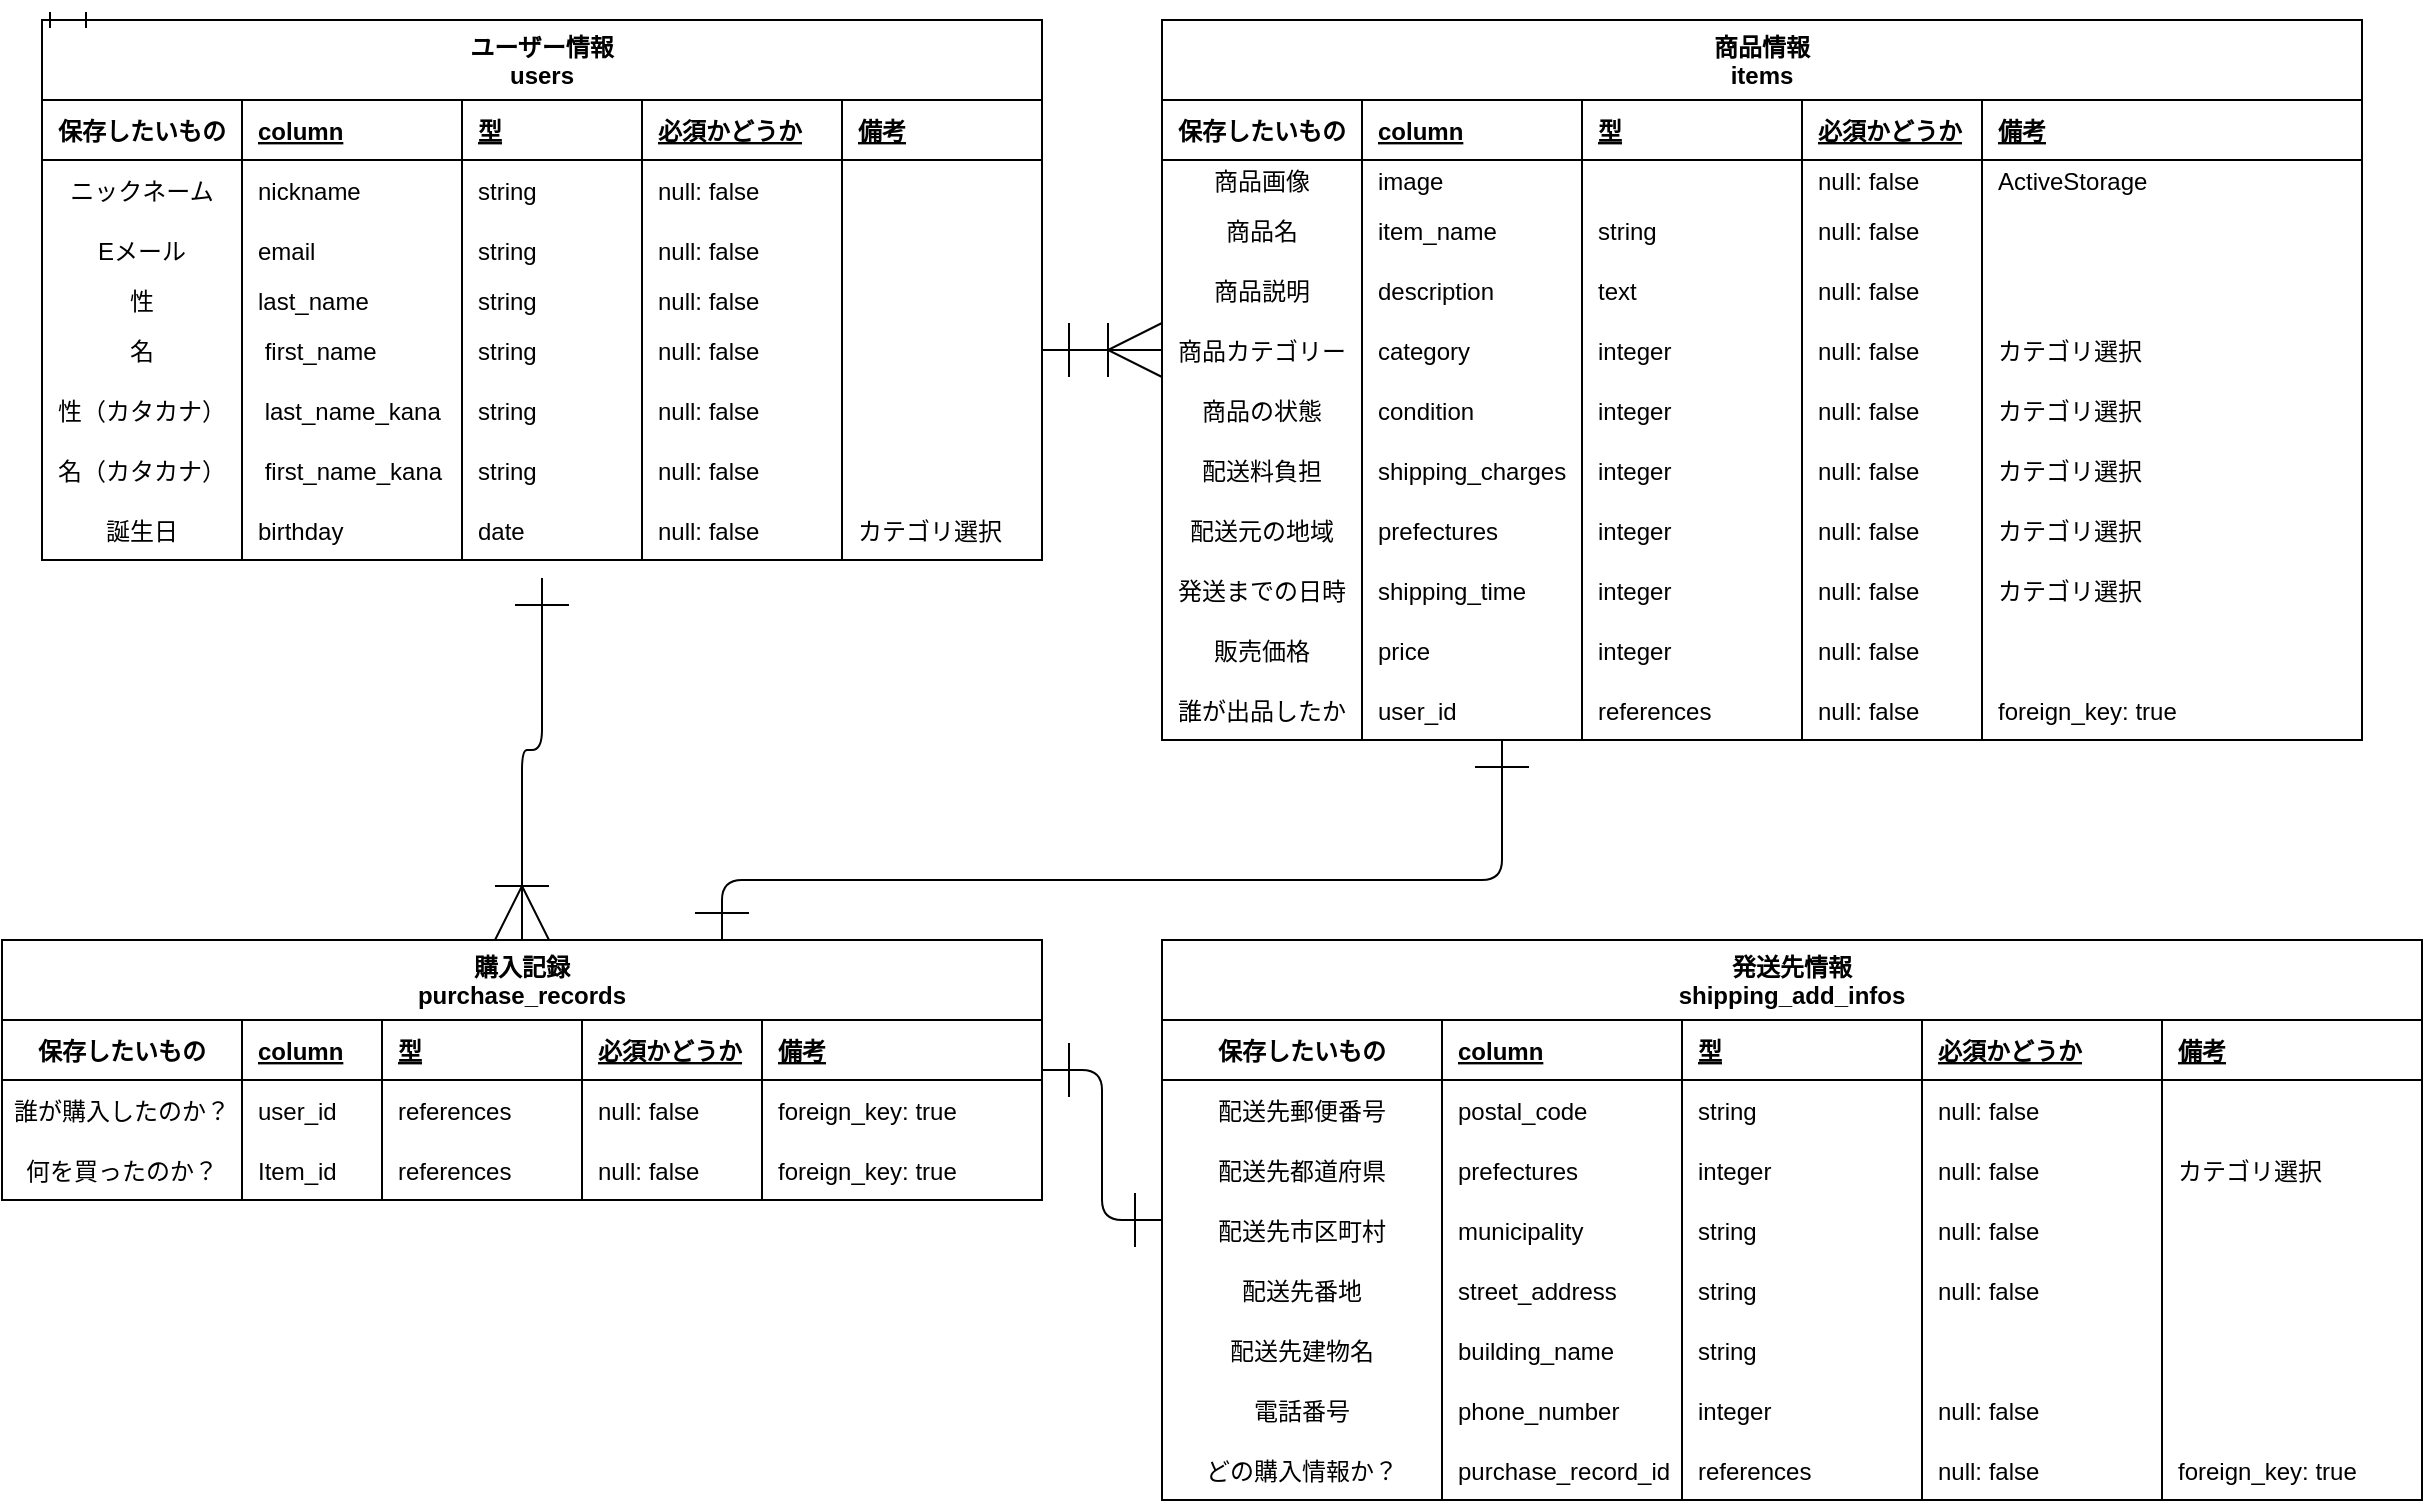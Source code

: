 <mxfile>
    <diagram id="cM_fN1VBo-i5EBFMYguv" name="ページ1">
        <mxGraphModel dx="1976" dy="680" grid="1" gridSize="10" guides="1" tooltips="1" connect="1" arrows="1" fold="1" page="1" pageScale="1" pageWidth="827" pageHeight="1169" math="0" shadow="0">
            <root>
                <mxCell id="0"/>
                <mxCell id="1" parent="0"/>
                <mxCell id="uvdAkfdV5YpjEirYYsNc-48" value="ユーザー情報&#10;users" style="shape=table;startSize=40;container=1;collapsible=1;childLayout=tableLayout;fixedRows=1;rowLines=0;fontStyle=1;align=center;resizeLast=1;" parent="1" vertex="1">
                    <mxGeometry x="10" y="240" width="500" height="270" as="geometry"/>
                </mxCell>
                <mxCell id="uvdAkfdV5YpjEirYYsNc-52" value="" style="shape=partialRectangle;collapsible=0;dropTarget=0;pointerEvents=0;fillColor=none;top=0;left=0;bottom=1;right=0;points=[[0,0.5],[1,0.5]];portConstraint=eastwest;" parent="uvdAkfdV5YpjEirYYsNc-48" vertex="1">
                    <mxGeometry y="40" width="500" height="30" as="geometry"/>
                </mxCell>
                <mxCell id="uvdAkfdV5YpjEirYYsNc-53" value="保存したいもの" style="shape=partialRectangle;connectable=0;fillColor=none;top=0;left=0;bottom=0;right=0;fontStyle=1;overflow=hidden;" parent="uvdAkfdV5YpjEirYYsNc-52" vertex="1">
                    <mxGeometry width="100" height="30" as="geometry"/>
                </mxCell>
                <mxCell id="uvdAkfdV5YpjEirYYsNc-54" value="column" style="shape=partialRectangle;connectable=0;fillColor=none;top=0;left=0;bottom=0;right=0;align=left;spacingLeft=6;fontStyle=5;overflow=hidden;" parent="uvdAkfdV5YpjEirYYsNc-52" vertex="1">
                    <mxGeometry x="100" width="110" height="30" as="geometry"/>
                </mxCell>
                <mxCell id="33" value="型" style="shape=partialRectangle;connectable=0;fillColor=none;top=0;left=0;bottom=0;right=0;align=left;spacingLeft=6;fontStyle=5;overflow=hidden;" parent="uvdAkfdV5YpjEirYYsNc-52" vertex="1">
                    <mxGeometry x="210" width="90" height="30" as="geometry"/>
                </mxCell>
                <mxCell id="uvdAkfdV5YpjEirYYsNc-62" value="必須かどうか" style="shape=partialRectangle;connectable=0;fillColor=none;top=0;left=0;bottom=0;right=0;align=left;spacingLeft=6;fontStyle=5;overflow=hidden;" parent="uvdAkfdV5YpjEirYYsNc-52" vertex="1">
                    <mxGeometry x="300" width="100" height="30" as="geometry"/>
                </mxCell>
                <mxCell id="66" value="備考" style="shape=partialRectangle;connectable=0;fillColor=none;top=0;left=0;bottom=0;right=0;align=left;spacingLeft=6;fontStyle=5;overflow=hidden;" vertex="1" parent="uvdAkfdV5YpjEirYYsNc-52">
                    <mxGeometry x="400" width="100" height="30" as="geometry"/>
                </mxCell>
                <mxCell id="uvdAkfdV5YpjEirYYsNc-55" value="" style="shape=partialRectangle;collapsible=0;dropTarget=0;pointerEvents=0;fillColor=none;top=0;left=0;bottom=0;right=0;points=[[0,0.5],[1,0.5]];portConstraint=eastwest;" parent="uvdAkfdV5YpjEirYYsNc-48" vertex="1">
                    <mxGeometry y="70" width="500" height="30" as="geometry"/>
                </mxCell>
                <mxCell id="uvdAkfdV5YpjEirYYsNc-56" value="ニックネーム" style="shape=partialRectangle;connectable=0;fillColor=none;top=0;left=0;bottom=0;right=0;editable=1;overflow=hidden;" parent="uvdAkfdV5YpjEirYYsNc-55" vertex="1">
                    <mxGeometry width="100" height="30" as="geometry"/>
                </mxCell>
                <mxCell id="uvdAkfdV5YpjEirYYsNc-57" value="nickname" style="shape=partialRectangle;connectable=0;fillColor=none;top=0;left=0;bottom=0;right=0;align=left;spacingLeft=6;overflow=hidden;" parent="uvdAkfdV5YpjEirYYsNc-55" vertex="1">
                    <mxGeometry x="100" width="110" height="30" as="geometry"/>
                </mxCell>
                <mxCell id="34" value="string" style="shape=partialRectangle;connectable=0;fillColor=none;top=0;left=0;bottom=0;right=0;align=left;spacingLeft=6;overflow=hidden;" parent="uvdAkfdV5YpjEirYYsNc-55" vertex="1">
                    <mxGeometry x="210" width="90" height="30" as="geometry"/>
                </mxCell>
                <mxCell id="uvdAkfdV5YpjEirYYsNc-63" value="null: false" style="shape=partialRectangle;connectable=0;fillColor=none;top=0;left=0;bottom=0;right=0;align=left;spacingLeft=6;overflow=hidden;" parent="uvdAkfdV5YpjEirYYsNc-55" vertex="1">
                    <mxGeometry x="300" width="100" height="30" as="geometry"/>
                </mxCell>
                <mxCell id="67" style="shape=partialRectangle;connectable=0;fillColor=none;top=0;left=0;bottom=0;right=0;align=left;spacingLeft=6;overflow=hidden;" vertex="1" parent="uvdAkfdV5YpjEirYYsNc-55">
                    <mxGeometry x="400" width="100" height="30" as="geometry"/>
                </mxCell>
                <mxCell id="uvdAkfdV5YpjEirYYsNc-58" value="" style="shape=partialRectangle;collapsible=0;dropTarget=0;pointerEvents=0;fillColor=none;top=0;left=0;bottom=0;right=0;points=[[0,0.5],[1,0.5]];portConstraint=eastwest;" parent="uvdAkfdV5YpjEirYYsNc-48" vertex="1">
                    <mxGeometry y="100" width="500" height="30" as="geometry"/>
                </mxCell>
                <mxCell id="uvdAkfdV5YpjEirYYsNc-59" value="Eメール" style="shape=partialRectangle;connectable=0;fillColor=none;top=0;left=0;bottom=0;right=0;editable=1;overflow=hidden;" parent="uvdAkfdV5YpjEirYYsNc-58" vertex="1">
                    <mxGeometry width="100" height="30" as="geometry"/>
                </mxCell>
                <mxCell id="uvdAkfdV5YpjEirYYsNc-60" value="email" style="shape=partialRectangle;connectable=0;fillColor=none;top=0;left=0;bottom=0;right=0;align=left;spacingLeft=6;overflow=hidden;" parent="uvdAkfdV5YpjEirYYsNc-58" vertex="1">
                    <mxGeometry x="100" width="110" height="30" as="geometry"/>
                </mxCell>
                <mxCell id="35" value="string" style="shape=partialRectangle;connectable=0;fillColor=none;top=0;left=0;bottom=0;right=0;align=left;spacingLeft=6;overflow=hidden;" parent="uvdAkfdV5YpjEirYYsNc-58" vertex="1">
                    <mxGeometry x="210" width="90" height="30" as="geometry"/>
                </mxCell>
                <mxCell id="uvdAkfdV5YpjEirYYsNc-64" value="null: false" style="shape=partialRectangle;connectable=0;fillColor=none;top=0;left=0;bottom=0;right=0;align=left;spacingLeft=6;overflow=hidden;" parent="uvdAkfdV5YpjEirYYsNc-58" vertex="1">
                    <mxGeometry x="300" width="100" height="30" as="geometry"/>
                </mxCell>
                <mxCell id="68" style="shape=partialRectangle;connectable=0;fillColor=none;top=0;left=0;bottom=0;right=0;align=left;spacingLeft=6;overflow=hidden;" vertex="1" parent="uvdAkfdV5YpjEirYYsNc-58">
                    <mxGeometry x="400" width="100" height="30" as="geometry"/>
                </mxCell>
                <mxCell id="uvdAkfdV5YpjEirYYsNc-80" value="" style="shape=partialRectangle;collapsible=0;dropTarget=0;pointerEvents=0;fillColor=none;top=0;left=0;bottom=0;right=0;points=[[0,0.5],[1,0.5]];portConstraint=eastwest;" parent="uvdAkfdV5YpjEirYYsNc-48" vertex="1">
                    <mxGeometry y="130" width="500" height="20" as="geometry"/>
                </mxCell>
                <mxCell id="uvdAkfdV5YpjEirYYsNc-81" value="性" style="shape=partialRectangle;connectable=0;fillColor=none;top=0;left=0;bottom=0;right=0;editable=1;overflow=hidden;" parent="uvdAkfdV5YpjEirYYsNc-80" vertex="1">
                    <mxGeometry width="100" height="20" as="geometry"/>
                </mxCell>
                <mxCell id="uvdAkfdV5YpjEirYYsNc-82" value="last_name" style="shape=partialRectangle;connectable=0;fillColor=none;top=0;left=0;bottom=0;right=0;align=left;spacingLeft=6;overflow=hidden;" parent="uvdAkfdV5YpjEirYYsNc-80" vertex="1">
                    <mxGeometry x="100" width="110" height="20" as="geometry"/>
                </mxCell>
                <mxCell id="36" value="string" style="shape=partialRectangle;connectable=0;fillColor=none;top=0;left=0;bottom=0;right=0;align=left;spacingLeft=6;overflow=hidden;" parent="uvdAkfdV5YpjEirYYsNc-80" vertex="1">
                    <mxGeometry x="210" width="90" height="20" as="geometry"/>
                </mxCell>
                <mxCell id="uvdAkfdV5YpjEirYYsNc-83" value="null: false" style="shape=partialRectangle;connectable=0;fillColor=none;top=0;left=0;bottom=0;right=0;align=left;spacingLeft=6;overflow=hidden;" parent="uvdAkfdV5YpjEirYYsNc-80" vertex="1">
                    <mxGeometry x="300" width="100" height="20" as="geometry"/>
                </mxCell>
                <mxCell id="69" style="shape=partialRectangle;connectable=0;fillColor=none;top=0;left=0;bottom=0;right=0;align=left;spacingLeft=6;overflow=hidden;" vertex="1" parent="uvdAkfdV5YpjEirYYsNc-80">
                    <mxGeometry x="400" width="100" height="20" as="geometry"/>
                </mxCell>
                <mxCell id="uvdAkfdV5YpjEirYYsNc-85" value="" style="shape=partialRectangle;collapsible=0;dropTarget=0;pointerEvents=0;fillColor=none;top=0;left=0;bottom=0;right=0;points=[[0,0.5],[1,0.5]];portConstraint=eastwest;" parent="uvdAkfdV5YpjEirYYsNc-48" vertex="1">
                    <mxGeometry y="150" width="500" height="30" as="geometry"/>
                </mxCell>
                <mxCell id="uvdAkfdV5YpjEirYYsNc-86" value="名" style="shape=partialRectangle;connectable=0;fillColor=none;top=0;left=0;bottom=0;right=0;editable=1;overflow=hidden;" parent="uvdAkfdV5YpjEirYYsNc-85" vertex="1">
                    <mxGeometry width="100" height="30" as="geometry"/>
                </mxCell>
                <mxCell id="uvdAkfdV5YpjEirYYsNc-87" value=" first_name" style="shape=partialRectangle;connectable=0;fillColor=none;top=0;left=0;bottom=0;right=0;align=left;spacingLeft=6;overflow=hidden;" parent="uvdAkfdV5YpjEirYYsNc-85" vertex="1">
                    <mxGeometry x="100" width="110" height="30" as="geometry"/>
                </mxCell>
                <mxCell id="37" value="string" style="shape=partialRectangle;connectable=0;fillColor=none;top=0;left=0;bottom=0;right=0;align=left;spacingLeft=6;overflow=hidden;" parent="uvdAkfdV5YpjEirYYsNc-85" vertex="1">
                    <mxGeometry x="210" width="90" height="30" as="geometry"/>
                </mxCell>
                <mxCell id="uvdAkfdV5YpjEirYYsNc-88" value="null: false" style="shape=partialRectangle;connectable=0;fillColor=none;top=0;left=0;bottom=0;right=0;align=left;spacingLeft=6;overflow=hidden;" parent="uvdAkfdV5YpjEirYYsNc-85" vertex="1">
                    <mxGeometry x="300" width="100" height="30" as="geometry"/>
                </mxCell>
                <mxCell id="70" style="shape=partialRectangle;connectable=0;fillColor=none;top=0;left=0;bottom=0;right=0;align=left;spacingLeft=6;overflow=hidden;" vertex="1" parent="uvdAkfdV5YpjEirYYsNc-85">
                    <mxGeometry x="400" width="100" height="30" as="geometry"/>
                </mxCell>
                <mxCell id="uvdAkfdV5YpjEirYYsNc-90" value="" style="shape=partialRectangle;collapsible=0;dropTarget=0;pointerEvents=0;fillColor=none;top=0;left=0;bottom=0;right=0;points=[[0,0.5],[1,0.5]];portConstraint=eastwest;" parent="uvdAkfdV5YpjEirYYsNc-48" vertex="1">
                    <mxGeometry y="180" width="500" height="30" as="geometry"/>
                </mxCell>
                <mxCell id="uvdAkfdV5YpjEirYYsNc-91" value="性（カタカナ）" style="shape=partialRectangle;connectable=0;fillColor=none;top=0;left=0;bottom=0;right=0;editable=1;overflow=hidden;" parent="uvdAkfdV5YpjEirYYsNc-90" vertex="1">
                    <mxGeometry width="100" height="30" as="geometry"/>
                </mxCell>
                <mxCell id="uvdAkfdV5YpjEirYYsNc-92" value=" last_name_kana" style="shape=partialRectangle;connectable=0;fillColor=none;top=0;left=0;bottom=0;right=0;align=left;spacingLeft=6;overflow=hidden;" parent="uvdAkfdV5YpjEirYYsNc-90" vertex="1">
                    <mxGeometry x="100" width="110" height="30" as="geometry"/>
                </mxCell>
                <mxCell id="38" value="string" style="shape=partialRectangle;connectable=0;fillColor=none;top=0;left=0;bottom=0;right=0;align=left;spacingLeft=6;overflow=hidden;" parent="uvdAkfdV5YpjEirYYsNc-90" vertex="1">
                    <mxGeometry x="210" width="90" height="30" as="geometry"/>
                </mxCell>
                <mxCell id="uvdAkfdV5YpjEirYYsNc-93" value="null: false" style="shape=partialRectangle;connectable=0;fillColor=none;top=0;left=0;bottom=0;right=0;align=left;spacingLeft=6;overflow=hidden;" parent="uvdAkfdV5YpjEirYYsNc-90" vertex="1">
                    <mxGeometry x="300" width="100" height="30" as="geometry"/>
                </mxCell>
                <mxCell id="71" style="shape=partialRectangle;connectable=0;fillColor=none;top=0;left=0;bottom=0;right=0;align=left;spacingLeft=6;overflow=hidden;" vertex="1" parent="uvdAkfdV5YpjEirYYsNc-90">
                    <mxGeometry x="400" width="100" height="30" as="geometry"/>
                </mxCell>
                <mxCell id="uvdAkfdV5YpjEirYYsNc-95" value="" style="shape=partialRectangle;collapsible=0;dropTarget=0;pointerEvents=0;fillColor=none;top=0;left=0;bottom=0;right=0;points=[[0,0.5],[1,0.5]];portConstraint=eastwest;" parent="uvdAkfdV5YpjEirYYsNc-48" vertex="1">
                    <mxGeometry y="210" width="500" height="30" as="geometry"/>
                </mxCell>
                <mxCell id="uvdAkfdV5YpjEirYYsNc-96" value="名（カタカナ）" style="shape=partialRectangle;connectable=0;fillColor=none;top=0;left=0;bottom=0;right=0;editable=1;overflow=hidden;" parent="uvdAkfdV5YpjEirYYsNc-95" vertex="1">
                    <mxGeometry width="100" height="30" as="geometry"/>
                </mxCell>
                <mxCell id="uvdAkfdV5YpjEirYYsNc-97" value=" first_name_kana" style="shape=partialRectangle;connectable=0;fillColor=none;top=0;left=0;bottom=0;right=0;align=left;spacingLeft=6;overflow=hidden;" parent="uvdAkfdV5YpjEirYYsNc-95" vertex="1">
                    <mxGeometry x="100" width="110" height="30" as="geometry"/>
                </mxCell>
                <mxCell id="39" value="string" style="shape=partialRectangle;connectable=0;fillColor=none;top=0;left=0;bottom=0;right=0;align=left;spacingLeft=6;overflow=hidden;" parent="uvdAkfdV5YpjEirYYsNc-95" vertex="1">
                    <mxGeometry x="210" width="90" height="30" as="geometry"/>
                </mxCell>
                <mxCell id="uvdAkfdV5YpjEirYYsNc-98" value="null: false" style="shape=partialRectangle;connectable=0;fillColor=none;top=0;left=0;bottom=0;right=0;align=left;spacingLeft=6;overflow=hidden;" parent="uvdAkfdV5YpjEirYYsNc-95" vertex="1">
                    <mxGeometry x="300" width="100" height="30" as="geometry"/>
                </mxCell>
                <mxCell id="72" style="shape=partialRectangle;connectable=0;fillColor=none;top=0;left=0;bottom=0;right=0;align=left;spacingLeft=6;overflow=hidden;" vertex="1" parent="uvdAkfdV5YpjEirYYsNc-95">
                    <mxGeometry x="400" width="100" height="30" as="geometry"/>
                </mxCell>
                <mxCell id="uvdAkfdV5YpjEirYYsNc-100" value="" style="shape=partialRectangle;collapsible=0;dropTarget=0;pointerEvents=0;fillColor=none;top=0;left=0;bottom=0;right=0;points=[[0,0.5],[1,0.5]];portConstraint=eastwest;" parent="uvdAkfdV5YpjEirYYsNc-48" vertex="1">
                    <mxGeometry y="240" width="500" height="30" as="geometry"/>
                </mxCell>
                <mxCell id="uvdAkfdV5YpjEirYYsNc-101" value="誕生日" style="shape=partialRectangle;connectable=0;fillColor=none;top=0;left=0;bottom=0;right=0;editable=1;overflow=hidden;" parent="uvdAkfdV5YpjEirYYsNc-100" vertex="1">
                    <mxGeometry width="100" height="30" as="geometry"/>
                </mxCell>
                <mxCell id="uvdAkfdV5YpjEirYYsNc-102" value="birthday" style="shape=partialRectangle;connectable=0;fillColor=none;top=0;left=0;bottom=0;right=0;align=left;spacingLeft=6;overflow=hidden;" parent="uvdAkfdV5YpjEirYYsNc-100" vertex="1">
                    <mxGeometry x="100" width="110" height="30" as="geometry"/>
                </mxCell>
                <mxCell id="40" value="date" style="shape=partialRectangle;connectable=0;fillColor=none;top=0;left=0;bottom=0;right=0;align=left;spacingLeft=6;overflow=hidden;" parent="uvdAkfdV5YpjEirYYsNc-100" vertex="1">
                    <mxGeometry x="210" width="90" height="30" as="geometry"/>
                </mxCell>
                <mxCell id="uvdAkfdV5YpjEirYYsNc-103" value="null: false" style="shape=partialRectangle;connectable=0;fillColor=none;top=0;left=0;bottom=0;right=0;align=left;spacingLeft=6;overflow=hidden;" parent="uvdAkfdV5YpjEirYYsNc-100" vertex="1">
                    <mxGeometry x="300" width="100" height="30" as="geometry"/>
                </mxCell>
                <mxCell id="73" value="カテゴリ選択" style="shape=partialRectangle;connectable=0;fillColor=none;top=0;left=0;bottom=0;right=0;align=left;spacingLeft=6;overflow=hidden;" vertex="1" parent="uvdAkfdV5YpjEirYYsNc-100">
                    <mxGeometry x="400" width="100" height="30" as="geometry"/>
                </mxCell>
                <mxCell id="uvdAkfdV5YpjEirYYsNc-161" value="商品情報&#10;items" style="shape=table;startSize=40;container=1;collapsible=1;childLayout=tableLayout;fixedRows=1;rowLines=0;fontStyle=1;align=center;resizeLast=1;" parent="1" vertex="1">
                    <mxGeometry x="570" y="240" width="600" height="360" as="geometry"/>
                </mxCell>
                <mxCell id="uvdAkfdV5YpjEirYYsNc-162" value="" style="shape=partialRectangle;collapsible=0;dropTarget=0;pointerEvents=0;fillColor=none;top=0;left=0;bottom=1;right=0;points=[[0,0.5],[1,0.5]];portConstraint=eastwest;" parent="uvdAkfdV5YpjEirYYsNc-161" vertex="1">
                    <mxGeometry y="40" width="600" height="30" as="geometry"/>
                </mxCell>
                <mxCell id="uvdAkfdV5YpjEirYYsNc-163" value="保存したいもの" style="shape=partialRectangle;connectable=0;fillColor=none;top=0;left=0;bottom=0;right=0;fontStyle=1;overflow=hidden;" parent="uvdAkfdV5YpjEirYYsNc-162" vertex="1">
                    <mxGeometry width="100" height="30" as="geometry"/>
                </mxCell>
                <mxCell id="uvdAkfdV5YpjEirYYsNc-164" value="column" style="shape=partialRectangle;connectable=0;fillColor=none;top=0;left=0;bottom=0;right=0;align=left;spacingLeft=6;fontStyle=5;overflow=hidden;" parent="uvdAkfdV5YpjEirYYsNc-162" vertex="1">
                    <mxGeometry x="100" width="110" height="30" as="geometry"/>
                </mxCell>
                <mxCell id="55" value="型" style="shape=partialRectangle;connectable=0;fillColor=none;top=0;left=0;bottom=0;right=0;align=left;spacingLeft=6;fontStyle=5;overflow=hidden;" parent="uvdAkfdV5YpjEirYYsNc-162" vertex="1">
                    <mxGeometry x="210" width="110" height="30" as="geometry"/>
                </mxCell>
                <mxCell id="uvdAkfdV5YpjEirYYsNc-165" value="必須かどうか" style="shape=partialRectangle;connectable=0;fillColor=none;top=0;left=0;bottom=0;right=0;align=left;spacingLeft=6;fontStyle=5;overflow=hidden;" parent="uvdAkfdV5YpjEirYYsNc-162" vertex="1">
                    <mxGeometry x="320" width="90" height="30" as="geometry"/>
                </mxCell>
                <mxCell id="79" value="備考" style="shape=partialRectangle;connectable=0;fillColor=none;top=0;left=0;bottom=0;right=0;align=left;spacingLeft=6;fontStyle=5;overflow=hidden;" vertex="1" parent="uvdAkfdV5YpjEirYYsNc-162">
                    <mxGeometry x="410" width="190" height="30" as="geometry"/>
                </mxCell>
                <mxCell id="uvdAkfdV5YpjEirYYsNc-167" value="" style="shape=partialRectangle;collapsible=0;dropTarget=0;pointerEvents=0;fillColor=none;top=0;left=0;bottom=0;right=0;points=[[0,0.5],[1,0.5]];portConstraint=eastwest;" parent="uvdAkfdV5YpjEirYYsNc-161" vertex="1">
                    <mxGeometry y="70" width="600" height="20" as="geometry"/>
                </mxCell>
                <mxCell id="uvdAkfdV5YpjEirYYsNc-168" value="商品画像" style="shape=partialRectangle;connectable=0;fillColor=none;top=0;left=0;bottom=0;right=0;editable=1;overflow=hidden;" parent="uvdAkfdV5YpjEirYYsNc-167" vertex="1">
                    <mxGeometry width="100" height="20" as="geometry"/>
                </mxCell>
                <mxCell id="uvdAkfdV5YpjEirYYsNc-169" value="image" style="shape=partialRectangle;connectable=0;fillColor=none;top=0;left=0;bottom=0;right=0;align=left;spacingLeft=6;overflow=hidden;" parent="uvdAkfdV5YpjEirYYsNc-167" vertex="1">
                    <mxGeometry x="100" width="110" height="20" as="geometry"/>
                </mxCell>
                <mxCell id="56" style="shape=partialRectangle;connectable=0;fillColor=none;top=0;left=0;bottom=0;right=0;align=left;spacingLeft=6;overflow=hidden;" parent="uvdAkfdV5YpjEirYYsNc-167" vertex="1">
                    <mxGeometry x="210" width="110" height="20" as="geometry"/>
                </mxCell>
                <mxCell id="uvdAkfdV5YpjEirYYsNc-170" value="null: false" style="shape=partialRectangle;connectable=0;fillColor=none;top=0;left=0;bottom=0;right=0;align=left;spacingLeft=6;overflow=hidden;" parent="uvdAkfdV5YpjEirYYsNc-167" vertex="1">
                    <mxGeometry x="320" width="90" height="20" as="geometry"/>
                </mxCell>
                <mxCell id="80" value="ActiveStorage" style="shape=partialRectangle;connectable=0;fillColor=none;top=0;left=0;bottom=0;right=0;align=left;spacingLeft=6;overflow=hidden;" vertex="1" parent="uvdAkfdV5YpjEirYYsNc-167">
                    <mxGeometry x="410" width="190" height="20" as="geometry"/>
                </mxCell>
                <mxCell id="uvdAkfdV5YpjEirYYsNc-172" value="" style="shape=partialRectangle;collapsible=0;dropTarget=0;pointerEvents=0;fillColor=none;top=0;left=0;bottom=0;right=0;points=[[0,0.5],[1,0.5]];portConstraint=eastwest;" parent="uvdAkfdV5YpjEirYYsNc-161" vertex="1">
                    <mxGeometry y="90" width="600" height="30" as="geometry"/>
                </mxCell>
                <mxCell id="uvdAkfdV5YpjEirYYsNc-173" value="商品名" style="shape=partialRectangle;connectable=0;fillColor=none;top=0;left=0;bottom=0;right=0;editable=1;overflow=hidden;" parent="uvdAkfdV5YpjEirYYsNc-172" vertex="1">
                    <mxGeometry width="100" height="30" as="geometry"/>
                </mxCell>
                <mxCell id="uvdAkfdV5YpjEirYYsNc-174" value="item_name" style="shape=partialRectangle;connectable=0;fillColor=none;top=0;left=0;bottom=0;right=0;align=left;spacingLeft=6;overflow=hidden;" parent="uvdAkfdV5YpjEirYYsNc-172" vertex="1">
                    <mxGeometry x="100" width="110" height="30" as="geometry"/>
                </mxCell>
                <mxCell id="57" value="string" style="shape=partialRectangle;connectable=0;fillColor=none;top=0;left=0;bottom=0;right=0;align=left;spacingLeft=6;overflow=hidden;" parent="uvdAkfdV5YpjEirYYsNc-172" vertex="1">
                    <mxGeometry x="210" width="110" height="30" as="geometry"/>
                </mxCell>
                <mxCell id="uvdAkfdV5YpjEirYYsNc-175" value="null: false" style="shape=partialRectangle;connectable=0;fillColor=none;top=0;left=0;bottom=0;right=0;align=left;spacingLeft=6;overflow=hidden;" parent="uvdAkfdV5YpjEirYYsNc-172" vertex="1">
                    <mxGeometry x="320" width="90" height="30" as="geometry"/>
                </mxCell>
                <mxCell id="81" style="shape=partialRectangle;connectable=0;fillColor=none;top=0;left=0;bottom=0;right=0;align=left;spacingLeft=6;overflow=hidden;" vertex="1" parent="uvdAkfdV5YpjEirYYsNc-172">
                    <mxGeometry x="410" width="190" height="30" as="geometry"/>
                </mxCell>
                <mxCell id="uvdAkfdV5YpjEirYYsNc-177" value="" style="shape=partialRectangle;collapsible=0;dropTarget=0;pointerEvents=0;fillColor=none;top=0;left=0;bottom=0;right=0;points=[[0,0.5],[1,0.5]];portConstraint=eastwest;" parent="uvdAkfdV5YpjEirYYsNc-161" vertex="1">
                    <mxGeometry y="120" width="600" height="30" as="geometry"/>
                </mxCell>
                <mxCell id="uvdAkfdV5YpjEirYYsNc-178" value="商品説明" style="shape=partialRectangle;connectable=0;fillColor=none;top=0;left=0;bottom=0;right=0;editable=1;overflow=hidden;" parent="uvdAkfdV5YpjEirYYsNc-177" vertex="1">
                    <mxGeometry width="100" height="30" as="geometry"/>
                </mxCell>
                <mxCell id="uvdAkfdV5YpjEirYYsNc-179" value="description" style="shape=partialRectangle;connectable=0;fillColor=none;top=0;left=0;bottom=0;right=0;align=left;spacingLeft=6;overflow=hidden;" parent="uvdAkfdV5YpjEirYYsNc-177" vertex="1">
                    <mxGeometry x="100" width="110" height="30" as="geometry"/>
                </mxCell>
                <mxCell id="58" value="text" style="shape=partialRectangle;connectable=0;fillColor=none;top=0;left=0;bottom=0;right=0;align=left;spacingLeft=6;overflow=hidden;" parent="uvdAkfdV5YpjEirYYsNc-177" vertex="1">
                    <mxGeometry x="210" width="110" height="30" as="geometry"/>
                </mxCell>
                <mxCell id="uvdAkfdV5YpjEirYYsNc-180" value="null: false" style="shape=partialRectangle;connectable=0;fillColor=none;top=0;left=0;bottom=0;right=0;align=left;spacingLeft=6;overflow=hidden;" parent="uvdAkfdV5YpjEirYYsNc-177" vertex="1">
                    <mxGeometry x="320" width="90" height="30" as="geometry"/>
                </mxCell>
                <mxCell id="82" style="shape=partialRectangle;connectable=0;fillColor=none;top=0;left=0;bottom=0;right=0;align=left;spacingLeft=6;overflow=hidden;" vertex="1" parent="uvdAkfdV5YpjEirYYsNc-177">
                    <mxGeometry x="410" width="190" height="30" as="geometry"/>
                </mxCell>
                <mxCell id="uvdAkfdV5YpjEirYYsNc-182" value="" style="shape=partialRectangle;collapsible=0;dropTarget=0;pointerEvents=0;fillColor=none;top=0;left=0;bottom=0;right=0;points=[[0,0.5],[1,0.5]];portConstraint=eastwest;" parent="uvdAkfdV5YpjEirYYsNc-161" vertex="1">
                    <mxGeometry y="150" width="600" height="30" as="geometry"/>
                </mxCell>
                <mxCell id="uvdAkfdV5YpjEirYYsNc-183" value="商品カテゴリー" style="shape=partialRectangle;connectable=0;fillColor=none;top=0;left=0;bottom=0;right=0;editable=1;overflow=hidden;" parent="uvdAkfdV5YpjEirYYsNc-182" vertex="1">
                    <mxGeometry width="100" height="30" as="geometry"/>
                </mxCell>
                <mxCell id="uvdAkfdV5YpjEirYYsNc-184" value="category" style="shape=partialRectangle;connectable=0;fillColor=none;top=0;left=0;bottom=0;right=0;align=left;spacingLeft=6;overflow=hidden;" parent="uvdAkfdV5YpjEirYYsNc-182" vertex="1">
                    <mxGeometry x="100" width="110" height="30" as="geometry"/>
                </mxCell>
                <mxCell id="59" value="integer" style="shape=partialRectangle;connectable=0;fillColor=none;top=0;left=0;bottom=0;right=0;align=left;spacingLeft=6;overflow=hidden;" parent="uvdAkfdV5YpjEirYYsNc-182" vertex="1">
                    <mxGeometry x="210" width="110" height="30" as="geometry"/>
                </mxCell>
                <mxCell id="uvdAkfdV5YpjEirYYsNc-185" value="null: false" style="shape=partialRectangle;connectable=0;fillColor=none;top=0;left=0;bottom=0;right=0;align=left;spacingLeft=6;overflow=hidden;" parent="uvdAkfdV5YpjEirYYsNc-182" vertex="1">
                    <mxGeometry x="320" width="90" height="30" as="geometry"/>
                </mxCell>
                <mxCell id="83" value="カテゴリ選択" style="shape=partialRectangle;connectable=0;fillColor=none;top=0;left=0;bottom=0;right=0;align=left;spacingLeft=6;overflow=hidden;" vertex="1" parent="uvdAkfdV5YpjEirYYsNc-182">
                    <mxGeometry x="410" width="190" height="30" as="geometry"/>
                </mxCell>
                <mxCell id="uvdAkfdV5YpjEirYYsNc-187" value="" style="shape=partialRectangle;collapsible=0;dropTarget=0;pointerEvents=0;fillColor=none;top=0;left=0;bottom=0;right=0;points=[[0,0.5],[1,0.5]];portConstraint=eastwest;" parent="uvdAkfdV5YpjEirYYsNc-161" vertex="1">
                    <mxGeometry y="180" width="600" height="30" as="geometry"/>
                </mxCell>
                <mxCell id="uvdAkfdV5YpjEirYYsNc-188" value="商品の状態" style="shape=partialRectangle;connectable=0;fillColor=none;top=0;left=0;bottom=0;right=0;editable=1;overflow=hidden;" parent="uvdAkfdV5YpjEirYYsNc-187" vertex="1">
                    <mxGeometry width="100" height="30" as="geometry"/>
                </mxCell>
                <mxCell id="uvdAkfdV5YpjEirYYsNc-189" value="condition" style="shape=partialRectangle;connectable=0;fillColor=none;top=0;left=0;bottom=0;right=0;align=left;spacingLeft=6;overflow=hidden;" parent="uvdAkfdV5YpjEirYYsNc-187" vertex="1">
                    <mxGeometry x="100" width="110" height="30" as="geometry"/>
                </mxCell>
                <mxCell id="60" value="integer" style="shape=partialRectangle;connectable=0;fillColor=none;top=0;left=0;bottom=0;right=0;align=left;spacingLeft=6;overflow=hidden;" parent="uvdAkfdV5YpjEirYYsNc-187" vertex="1">
                    <mxGeometry x="210" width="110" height="30" as="geometry"/>
                </mxCell>
                <mxCell id="uvdAkfdV5YpjEirYYsNc-190" value="null: false" style="shape=partialRectangle;connectable=0;fillColor=none;top=0;left=0;bottom=0;right=0;align=left;spacingLeft=6;overflow=hidden;" parent="uvdAkfdV5YpjEirYYsNc-187" vertex="1">
                    <mxGeometry x="320" width="90" height="30" as="geometry"/>
                </mxCell>
                <mxCell id="84" value="カテゴリ選択" style="shape=partialRectangle;connectable=0;fillColor=none;top=0;left=0;bottom=0;right=0;align=left;spacingLeft=6;overflow=hidden;" vertex="1" parent="uvdAkfdV5YpjEirYYsNc-187">
                    <mxGeometry x="410" width="190" height="30" as="geometry"/>
                </mxCell>
                <mxCell id="uvdAkfdV5YpjEirYYsNc-192" value="" style="shape=partialRectangle;collapsible=0;dropTarget=0;pointerEvents=0;fillColor=none;top=0;left=0;bottom=0;right=0;points=[[0,0.5],[1,0.5]];portConstraint=eastwest;" parent="uvdAkfdV5YpjEirYYsNc-161" vertex="1">
                    <mxGeometry y="210" width="600" height="30" as="geometry"/>
                </mxCell>
                <mxCell id="uvdAkfdV5YpjEirYYsNc-193" value="配送料負担" style="shape=partialRectangle;connectable=0;fillColor=none;top=0;left=0;bottom=0;right=0;editable=1;overflow=hidden;" parent="uvdAkfdV5YpjEirYYsNc-192" vertex="1">
                    <mxGeometry width="100" height="30" as="geometry"/>
                </mxCell>
                <mxCell id="uvdAkfdV5YpjEirYYsNc-194" value="shipping_charges" style="shape=partialRectangle;connectable=0;fillColor=none;top=0;left=0;bottom=0;right=0;align=left;spacingLeft=6;overflow=hidden;" parent="uvdAkfdV5YpjEirYYsNc-192" vertex="1">
                    <mxGeometry x="100" width="110" height="30" as="geometry"/>
                </mxCell>
                <mxCell id="61" value="integer" style="shape=partialRectangle;connectable=0;fillColor=none;top=0;left=0;bottom=0;right=0;align=left;spacingLeft=6;overflow=hidden;" parent="uvdAkfdV5YpjEirYYsNc-192" vertex="1">
                    <mxGeometry x="210" width="110" height="30" as="geometry"/>
                </mxCell>
                <mxCell id="uvdAkfdV5YpjEirYYsNc-195" value="null: false" style="shape=partialRectangle;connectable=0;fillColor=none;top=0;left=0;bottom=0;right=0;align=left;spacingLeft=6;overflow=hidden;" parent="uvdAkfdV5YpjEirYYsNc-192" vertex="1">
                    <mxGeometry x="320" width="90" height="30" as="geometry"/>
                </mxCell>
                <mxCell id="85" value="カテゴリ選択" style="shape=partialRectangle;connectable=0;fillColor=none;top=0;left=0;bottom=0;right=0;align=left;spacingLeft=6;overflow=hidden;" vertex="1" parent="uvdAkfdV5YpjEirYYsNc-192">
                    <mxGeometry x="410" width="190" height="30" as="geometry"/>
                </mxCell>
                <mxCell id="uvdAkfdV5YpjEirYYsNc-197" value="" style="shape=partialRectangle;collapsible=0;dropTarget=0;pointerEvents=0;fillColor=none;top=0;left=0;bottom=0;right=0;points=[[0,0.5],[1,0.5]];portConstraint=eastwest;" parent="uvdAkfdV5YpjEirYYsNc-161" vertex="1">
                    <mxGeometry y="240" width="600" height="30" as="geometry"/>
                </mxCell>
                <mxCell id="uvdAkfdV5YpjEirYYsNc-198" value="配送元の地域" style="shape=partialRectangle;connectable=0;fillColor=none;top=0;left=0;bottom=0;right=0;editable=1;overflow=hidden;" parent="uvdAkfdV5YpjEirYYsNc-197" vertex="1">
                    <mxGeometry width="100" height="30" as="geometry"/>
                </mxCell>
                <mxCell id="uvdAkfdV5YpjEirYYsNc-199" value="prefectures" style="shape=partialRectangle;connectable=0;fillColor=none;top=0;left=0;bottom=0;right=0;align=left;spacingLeft=6;overflow=hidden;" parent="uvdAkfdV5YpjEirYYsNc-197" vertex="1">
                    <mxGeometry x="100" width="110" height="30" as="geometry"/>
                </mxCell>
                <mxCell id="62" value="integer" style="shape=partialRectangle;connectable=0;fillColor=none;top=0;left=0;bottom=0;right=0;align=left;spacingLeft=6;overflow=hidden;" parent="uvdAkfdV5YpjEirYYsNc-197" vertex="1">
                    <mxGeometry x="210" width="110" height="30" as="geometry"/>
                </mxCell>
                <mxCell id="uvdAkfdV5YpjEirYYsNc-200" value="null: false" style="shape=partialRectangle;connectable=0;fillColor=none;top=0;left=0;bottom=0;right=0;align=left;spacingLeft=6;overflow=hidden;" parent="uvdAkfdV5YpjEirYYsNc-197" vertex="1">
                    <mxGeometry x="320" width="90" height="30" as="geometry"/>
                </mxCell>
                <mxCell id="86" value="カテゴリ選択" style="shape=partialRectangle;connectable=0;fillColor=none;top=0;left=0;bottom=0;right=0;align=left;spacingLeft=6;overflow=hidden;" vertex="1" parent="uvdAkfdV5YpjEirYYsNc-197">
                    <mxGeometry x="410" width="190" height="30" as="geometry"/>
                </mxCell>
                <mxCell id="uvdAkfdV5YpjEirYYsNc-202" value="" style="shape=partialRectangle;collapsible=0;dropTarget=0;pointerEvents=0;fillColor=none;top=0;left=0;bottom=0;right=0;points=[[0,0.5],[1,0.5]];portConstraint=eastwest;" parent="uvdAkfdV5YpjEirYYsNc-161" vertex="1">
                    <mxGeometry y="270" width="600" height="30" as="geometry"/>
                </mxCell>
                <mxCell id="uvdAkfdV5YpjEirYYsNc-203" value="発送までの日時" style="shape=partialRectangle;connectable=0;fillColor=none;top=0;left=0;bottom=0;right=0;editable=1;overflow=hidden;" parent="uvdAkfdV5YpjEirYYsNc-202" vertex="1">
                    <mxGeometry width="100" height="30" as="geometry"/>
                </mxCell>
                <mxCell id="uvdAkfdV5YpjEirYYsNc-204" value="shipping_time" style="shape=partialRectangle;connectable=0;fillColor=none;top=0;left=0;bottom=0;right=0;align=left;spacingLeft=6;overflow=hidden;" parent="uvdAkfdV5YpjEirYYsNc-202" vertex="1">
                    <mxGeometry x="100" width="110" height="30" as="geometry"/>
                </mxCell>
                <mxCell id="63" value="integer" style="shape=partialRectangle;connectable=0;fillColor=none;top=0;left=0;bottom=0;right=0;align=left;spacingLeft=6;overflow=hidden;" parent="uvdAkfdV5YpjEirYYsNc-202" vertex="1">
                    <mxGeometry x="210" width="110" height="30" as="geometry"/>
                </mxCell>
                <mxCell id="uvdAkfdV5YpjEirYYsNc-205" value="null: false" style="shape=partialRectangle;connectable=0;fillColor=none;top=0;left=0;bottom=0;right=0;align=left;spacingLeft=6;overflow=hidden;" parent="uvdAkfdV5YpjEirYYsNc-202" vertex="1">
                    <mxGeometry x="320" width="90" height="30" as="geometry"/>
                </mxCell>
                <mxCell id="87" value="カテゴリ選択" style="shape=partialRectangle;connectable=0;fillColor=none;top=0;left=0;bottom=0;right=0;align=left;spacingLeft=6;overflow=hidden;" vertex="1" parent="uvdAkfdV5YpjEirYYsNc-202">
                    <mxGeometry x="410" width="190" height="30" as="geometry"/>
                </mxCell>
                <mxCell id="uvdAkfdV5YpjEirYYsNc-207" value="" style="shape=partialRectangle;collapsible=0;dropTarget=0;pointerEvents=0;fillColor=none;top=0;left=0;bottom=0;right=0;points=[[0,0.5],[1,0.5]];portConstraint=eastwest;" parent="uvdAkfdV5YpjEirYYsNc-161" vertex="1">
                    <mxGeometry y="300" width="600" height="30" as="geometry"/>
                </mxCell>
                <mxCell id="uvdAkfdV5YpjEirYYsNc-208" value="販売価格" style="shape=partialRectangle;connectable=0;fillColor=none;top=0;left=0;bottom=0;right=0;editable=1;overflow=hidden;" parent="uvdAkfdV5YpjEirYYsNc-207" vertex="1">
                    <mxGeometry width="100" height="30" as="geometry"/>
                </mxCell>
                <mxCell id="uvdAkfdV5YpjEirYYsNc-209" value="price" style="shape=partialRectangle;connectable=0;fillColor=none;top=0;left=0;bottom=0;right=0;align=left;spacingLeft=6;overflow=hidden;" parent="uvdAkfdV5YpjEirYYsNc-207" vertex="1">
                    <mxGeometry x="100" width="110" height="30" as="geometry"/>
                </mxCell>
                <mxCell id="64" value="integer" style="shape=partialRectangle;connectable=0;fillColor=none;top=0;left=0;bottom=0;right=0;align=left;spacingLeft=6;overflow=hidden;" parent="uvdAkfdV5YpjEirYYsNc-207" vertex="1">
                    <mxGeometry x="210" width="110" height="30" as="geometry"/>
                </mxCell>
                <mxCell id="uvdAkfdV5YpjEirYYsNc-210" value="null: false" style="shape=partialRectangle;connectable=0;fillColor=none;top=0;left=0;bottom=0;right=0;align=left;spacingLeft=6;overflow=hidden;" parent="uvdAkfdV5YpjEirYYsNc-207" vertex="1">
                    <mxGeometry x="320" width="90" height="30" as="geometry"/>
                </mxCell>
                <mxCell id="88" style="shape=partialRectangle;connectable=0;fillColor=none;top=0;left=0;bottom=0;right=0;align=left;spacingLeft=6;overflow=hidden;" vertex="1" parent="uvdAkfdV5YpjEirYYsNc-207">
                    <mxGeometry x="410" width="190" height="30" as="geometry"/>
                </mxCell>
                <mxCell id="uvdAkfdV5YpjEirYYsNc-375" value="" style="shape=partialRectangle;collapsible=0;dropTarget=0;pointerEvents=0;fillColor=none;top=0;left=0;bottom=0;right=0;points=[[0,0.5],[1,0.5]];portConstraint=eastwest;" parent="uvdAkfdV5YpjEirYYsNc-161" vertex="1">
                    <mxGeometry y="330" width="600" height="30" as="geometry"/>
                </mxCell>
                <mxCell id="uvdAkfdV5YpjEirYYsNc-376" value="誰が出品したか" style="shape=partialRectangle;connectable=0;fillColor=none;top=0;left=0;bottom=0;right=0;editable=1;overflow=hidden;" parent="uvdAkfdV5YpjEirYYsNc-375" vertex="1">
                    <mxGeometry width="100" height="30" as="geometry"/>
                </mxCell>
                <mxCell id="uvdAkfdV5YpjEirYYsNc-377" value="user_id" style="shape=partialRectangle;connectable=0;fillColor=none;top=0;left=0;bottom=0;right=0;align=left;spacingLeft=6;overflow=hidden;" parent="uvdAkfdV5YpjEirYYsNc-375" vertex="1">
                    <mxGeometry x="100" width="110" height="30" as="geometry"/>
                </mxCell>
                <mxCell id="65" value="references" style="shape=partialRectangle;connectable=0;fillColor=none;top=0;left=0;bottom=0;right=0;align=left;spacingLeft=6;overflow=hidden;" parent="uvdAkfdV5YpjEirYYsNc-375" vertex="1">
                    <mxGeometry x="210" width="110" height="30" as="geometry"/>
                </mxCell>
                <mxCell id="uvdAkfdV5YpjEirYYsNc-378" value="null: false" style="shape=partialRectangle;connectable=0;fillColor=none;top=0;left=0;bottom=0;right=0;align=left;spacingLeft=6;overflow=hidden;" parent="uvdAkfdV5YpjEirYYsNc-375" vertex="1">
                    <mxGeometry x="320" width="90" height="30" as="geometry"/>
                </mxCell>
                <mxCell id="89" value="foreign_key: true" style="shape=partialRectangle;connectable=0;fillColor=none;top=0;left=0;bottom=0;right=0;align=left;spacingLeft=6;overflow=hidden;" vertex="1" parent="uvdAkfdV5YpjEirYYsNc-375">
                    <mxGeometry x="410" width="190" height="30" as="geometry"/>
                </mxCell>
                <mxCell id="uvdAkfdV5YpjEirYYsNc-263" value="購入記録&#10;purchase_records" style="shape=table;startSize=40;container=1;collapsible=1;childLayout=tableLayout;fixedRows=1;rowLines=0;fontStyle=1;align=center;resizeLast=1;" parent="1" vertex="1">
                    <mxGeometry x="-10" y="700" width="520" height="130" as="geometry"/>
                </mxCell>
                <mxCell id="uvdAkfdV5YpjEirYYsNc-264" value="" style="shape=partialRectangle;collapsible=0;dropTarget=0;pointerEvents=0;fillColor=none;top=0;left=0;bottom=1;right=0;points=[[0,0.5],[1,0.5]];portConstraint=eastwest;" parent="uvdAkfdV5YpjEirYYsNc-263" vertex="1">
                    <mxGeometry y="40" width="520" height="30" as="geometry"/>
                </mxCell>
                <mxCell id="uvdAkfdV5YpjEirYYsNc-265" value="保存したいもの" style="shape=partialRectangle;connectable=0;fillColor=none;top=0;left=0;bottom=0;right=0;fontStyle=1;overflow=hidden;" parent="uvdAkfdV5YpjEirYYsNc-264" vertex="1">
                    <mxGeometry width="120" height="30" as="geometry"/>
                </mxCell>
                <mxCell id="uvdAkfdV5YpjEirYYsNc-266" value="column" style="shape=partialRectangle;connectable=0;fillColor=none;top=0;left=0;bottom=0;right=0;align=left;spacingLeft=6;fontStyle=5;overflow=hidden;" parent="uvdAkfdV5YpjEirYYsNc-264" vertex="1">
                    <mxGeometry x="120" width="70" height="30" as="geometry"/>
                </mxCell>
                <mxCell id="44" value="型" style="shape=partialRectangle;connectable=0;fillColor=none;top=0;left=0;bottom=0;right=0;align=left;spacingLeft=6;fontStyle=5;overflow=hidden;" parent="uvdAkfdV5YpjEirYYsNc-264" vertex="1">
                    <mxGeometry x="190" width="100" height="30" as="geometry"/>
                </mxCell>
                <mxCell id="uvdAkfdV5YpjEirYYsNc-267" value="必須かどうか" style="shape=partialRectangle;connectable=0;fillColor=none;top=0;left=0;bottom=0;right=0;align=left;spacingLeft=6;fontStyle=5;overflow=hidden;" parent="uvdAkfdV5YpjEirYYsNc-264" vertex="1">
                    <mxGeometry x="290" width="90" height="30" as="geometry"/>
                </mxCell>
                <mxCell id="uvdAkfdV5YpjEirYYsNc-268" value="備考" style="shape=partialRectangle;connectable=0;fillColor=none;top=0;left=0;bottom=0;right=0;align=left;spacingLeft=6;fontStyle=5;overflow=hidden;" parent="uvdAkfdV5YpjEirYYsNc-264" vertex="1">
                    <mxGeometry x="380" width="140" height="30" as="geometry"/>
                </mxCell>
                <mxCell id="uvdAkfdV5YpjEirYYsNc-446" value="" style="shape=partialRectangle;collapsible=0;dropTarget=0;pointerEvents=0;fillColor=none;top=0;left=0;bottom=0;right=0;points=[[0,0.5],[1,0.5]];portConstraint=eastwest;" parent="uvdAkfdV5YpjEirYYsNc-263" vertex="1">
                    <mxGeometry y="70" width="520" height="30" as="geometry"/>
                </mxCell>
                <mxCell id="uvdAkfdV5YpjEirYYsNc-447" value="誰が購入したのか？" style="shape=partialRectangle;connectable=0;fillColor=none;top=0;left=0;bottom=0;right=0;editable=1;overflow=hidden;" parent="uvdAkfdV5YpjEirYYsNc-446" vertex="1">
                    <mxGeometry width="120" height="30" as="geometry"/>
                </mxCell>
                <mxCell id="uvdAkfdV5YpjEirYYsNc-448" value="user_id" style="shape=partialRectangle;connectable=0;fillColor=none;top=0;left=0;bottom=0;right=0;align=left;spacingLeft=6;overflow=hidden;" parent="uvdAkfdV5YpjEirYYsNc-446" vertex="1">
                    <mxGeometry x="120" width="70" height="30" as="geometry"/>
                </mxCell>
                <mxCell id="45" value="references" style="shape=partialRectangle;connectable=0;fillColor=none;top=0;left=0;bottom=0;right=0;align=left;spacingLeft=6;overflow=hidden;" parent="uvdAkfdV5YpjEirYYsNc-446" vertex="1">
                    <mxGeometry x="190" width="100" height="30" as="geometry"/>
                </mxCell>
                <mxCell id="uvdAkfdV5YpjEirYYsNc-449" value="null: false" style="shape=partialRectangle;connectable=0;fillColor=none;top=0;left=0;bottom=0;right=0;align=left;spacingLeft=6;overflow=hidden;" parent="uvdAkfdV5YpjEirYYsNc-446" vertex="1">
                    <mxGeometry x="290" width="90" height="30" as="geometry"/>
                </mxCell>
                <mxCell id="uvdAkfdV5YpjEirYYsNc-450" value="foreign_key: true" style="shape=partialRectangle;connectable=0;fillColor=none;top=0;left=0;bottom=0;right=0;align=left;spacingLeft=6;overflow=hidden;" parent="uvdAkfdV5YpjEirYYsNc-446" vertex="1">
                    <mxGeometry x="380" width="140" height="30" as="geometry"/>
                </mxCell>
                <mxCell id="6" value="" style="shape=partialRectangle;collapsible=0;dropTarget=0;pointerEvents=0;fillColor=none;top=0;left=0;bottom=0;right=0;points=[[0,0.5],[1,0.5]];portConstraint=eastwest;" parent="uvdAkfdV5YpjEirYYsNc-263" vertex="1">
                    <mxGeometry y="100" width="520" height="30" as="geometry"/>
                </mxCell>
                <mxCell id="7" value="何を買ったのか？" style="shape=partialRectangle;connectable=0;fillColor=none;top=0;left=0;bottom=0;right=0;editable=1;overflow=hidden;" parent="6" vertex="1">
                    <mxGeometry width="120" height="30" as="geometry"/>
                </mxCell>
                <mxCell id="8" value="Item_id" style="shape=partialRectangle;connectable=0;fillColor=none;top=0;left=0;bottom=0;right=0;align=left;spacingLeft=6;overflow=hidden;" parent="6" vertex="1">
                    <mxGeometry x="120" width="70" height="30" as="geometry"/>
                </mxCell>
                <mxCell id="46" value="references" style="shape=partialRectangle;connectable=0;fillColor=none;top=0;left=0;bottom=0;right=0;align=left;spacingLeft=6;overflow=hidden;" parent="6" vertex="1">
                    <mxGeometry x="190" width="100" height="30" as="geometry"/>
                </mxCell>
                <mxCell id="9" value="null: false" style="shape=partialRectangle;connectable=0;fillColor=none;top=0;left=0;bottom=0;right=0;align=left;spacingLeft=6;overflow=hidden;" parent="6" vertex="1">
                    <mxGeometry x="290" width="90" height="30" as="geometry"/>
                </mxCell>
                <mxCell id="10" value="foreign_key: true" style="shape=partialRectangle;connectable=0;fillColor=none;top=0;left=0;bottom=0;right=0;align=left;spacingLeft=6;overflow=hidden;" parent="6" vertex="1">
                    <mxGeometry x="380" width="140" height="30" as="geometry"/>
                </mxCell>
                <mxCell id="uvdAkfdV5YpjEirYYsNc-315" value="発送先情報&#10;shipping_add_infos" style="shape=table;startSize=40;container=1;collapsible=1;childLayout=tableLayout;fixedRows=1;rowLines=0;fontStyle=1;align=center;resizeLast=1;" parent="1" vertex="1">
                    <mxGeometry x="570" y="700" width="630" height="280" as="geometry"/>
                </mxCell>
                <mxCell id="uvdAkfdV5YpjEirYYsNc-316" value="" style="shape=partialRectangle;collapsible=0;dropTarget=0;pointerEvents=0;fillColor=none;top=0;left=0;bottom=1;right=0;points=[[0,0.5],[1,0.5]];portConstraint=eastwest;" parent="uvdAkfdV5YpjEirYYsNc-315" vertex="1">
                    <mxGeometry y="40" width="630" height="30" as="geometry"/>
                </mxCell>
                <mxCell id="uvdAkfdV5YpjEirYYsNc-317" value="保存したいもの" style="shape=partialRectangle;connectable=0;fillColor=none;top=0;left=0;bottom=0;right=0;fontStyle=1;overflow=hidden;" parent="uvdAkfdV5YpjEirYYsNc-316" vertex="1">
                    <mxGeometry width="140" height="30" as="geometry"/>
                </mxCell>
                <mxCell id="uvdAkfdV5YpjEirYYsNc-318" value="column" style="shape=partialRectangle;connectable=0;fillColor=none;top=0;left=0;bottom=0;right=0;align=left;spacingLeft=6;fontStyle=5;overflow=hidden;" parent="uvdAkfdV5YpjEirYYsNc-316" vertex="1">
                    <mxGeometry x="140" width="120" height="30" as="geometry"/>
                </mxCell>
                <mxCell id="47" value="型" style="shape=partialRectangle;connectable=0;fillColor=none;top=0;left=0;bottom=0;right=0;align=left;spacingLeft=6;fontStyle=5;overflow=hidden;" parent="uvdAkfdV5YpjEirYYsNc-316" vertex="1">
                    <mxGeometry x="260" width="120" height="30" as="geometry"/>
                </mxCell>
                <mxCell id="uvdAkfdV5YpjEirYYsNc-319" value="必須かどうか" style="shape=partialRectangle;connectable=0;fillColor=none;top=0;left=0;bottom=0;right=0;align=left;spacingLeft=6;fontStyle=5;overflow=hidden;" parent="uvdAkfdV5YpjEirYYsNc-316" vertex="1">
                    <mxGeometry x="380" width="120" height="30" as="geometry"/>
                </mxCell>
                <mxCell id="uvdAkfdV5YpjEirYYsNc-320" value="備考" style="shape=partialRectangle;connectable=0;fillColor=none;top=0;left=0;bottom=0;right=0;align=left;spacingLeft=6;fontStyle=5;overflow=hidden;" parent="uvdAkfdV5YpjEirYYsNc-316" vertex="1">
                    <mxGeometry x="500" width="130" height="30" as="geometry"/>
                </mxCell>
                <mxCell id="uvdAkfdV5YpjEirYYsNc-284" value="" style="shape=partialRectangle;collapsible=0;dropTarget=0;pointerEvents=0;fillColor=none;top=0;left=0;bottom=0;right=0;points=[[0,0.5],[1,0.5]];portConstraint=eastwest;" parent="uvdAkfdV5YpjEirYYsNc-315" vertex="1">
                    <mxGeometry y="70" width="630" height="30" as="geometry"/>
                </mxCell>
                <mxCell id="uvdAkfdV5YpjEirYYsNc-285" value="配送先郵便番号" style="shape=partialRectangle;connectable=0;fillColor=none;top=0;left=0;bottom=0;right=0;editable=1;overflow=hidden;" parent="uvdAkfdV5YpjEirYYsNc-284" vertex="1">
                    <mxGeometry width="140" height="30" as="geometry"/>
                </mxCell>
                <mxCell id="uvdAkfdV5YpjEirYYsNc-286" value="postal_code" style="shape=partialRectangle;connectable=0;fillColor=none;top=0;left=0;bottom=0;right=0;align=left;spacingLeft=6;overflow=hidden;" parent="uvdAkfdV5YpjEirYYsNc-284" vertex="1">
                    <mxGeometry x="140" width="120" height="30" as="geometry"/>
                </mxCell>
                <mxCell id="48" value="string" style="shape=partialRectangle;connectable=0;fillColor=none;top=0;left=0;bottom=0;right=0;align=left;spacingLeft=6;overflow=hidden;" parent="uvdAkfdV5YpjEirYYsNc-284" vertex="1">
                    <mxGeometry x="260" width="120" height="30" as="geometry"/>
                </mxCell>
                <mxCell id="uvdAkfdV5YpjEirYYsNc-287" value="null: false" style="shape=partialRectangle;connectable=0;fillColor=none;top=0;left=0;bottom=0;right=0;align=left;spacingLeft=6;overflow=hidden;" parent="uvdAkfdV5YpjEirYYsNc-284" vertex="1">
                    <mxGeometry x="380" width="120" height="30" as="geometry"/>
                </mxCell>
                <mxCell id="uvdAkfdV5YpjEirYYsNc-288" style="shape=partialRectangle;connectable=0;fillColor=none;top=0;left=0;bottom=0;right=0;align=left;spacingLeft=6;overflow=hidden;" parent="uvdAkfdV5YpjEirYYsNc-284" vertex="1">
                    <mxGeometry x="500" width="130" height="30" as="geometry"/>
                </mxCell>
                <mxCell id="uvdAkfdV5YpjEirYYsNc-289" value="" style="shape=partialRectangle;collapsible=0;dropTarget=0;pointerEvents=0;fillColor=none;top=0;left=0;bottom=0;right=0;points=[[0,0.5],[1,0.5]];portConstraint=eastwest;" parent="uvdAkfdV5YpjEirYYsNc-315" vertex="1">
                    <mxGeometry y="100" width="630" height="30" as="geometry"/>
                </mxCell>
                <mxCell id="uvdAkfdV5YpjEirYYsNc-290" value="配送先都道府県" style="shape=partialRectangle;connectable=0;fillColor=none;top=0;left=0;bottom=0;right=0;editable=1;overflow=hidden;" parent="uvdAkfdV5YpjEirYYsNc-289" vertex="1">
                    <mxGeometry width="140" height="30" as="geometry"/>
                </mxCell>
                <mxCell id="uvdAkfdV5YpjEirYYsNc-291" value="prefectures" style="shape=partialRectangle;connectable=0;fillColor=none;top=0;left=0;bottom=0;right=0;align=left;spacingLeft=6;overflow=hidden;" parent="uvdAkfdV5YpjEirYYsNc-289" vertex="1">
                    <mxGeometry x="140" width="120" height="30" as="geometry"/>
                </mxCell>
                <mxCell id="49" value="integer" style="shape=partialRectangle;connectable=0;fillColor=none;top=0;left=0;bottom=0;right=0;align=left;spacingLeft=6;overflow=hidden;" parent="uvdAkfdV5YpjEirYYsNc-289" vertex="1">
                    <mxGeometry x="260" width="120" height="30" as="geometry"/>
                </mxCell>
                <mxCell id="uvdAkfdV5YpjEirYYsNc-292" value="null: false" style="shape=partialRectangle;connectable=0;fillColor=none;top=0;left=0;bottom=0;right=0;align=left;spacingLeft=6;overflow=hidden;" parent="uvdAkfdV5YpjEirYYsNc-289" vertex="1">
                    <mxGeometry x="380" width="120" height="30" as="geometry"/>
                </mxCell>
                <mxCell id="uvdAkfdV5YpjEirYYsNc-293" value="カテゴリ選択" style="shape=partialRectangle;connectable=0;fillColor=none;top=0;left=0;bottom=0;right=0;align=left;spacingLeft=6;overflow=hidden;" parent="uvdAkfdV5YpjEirYYsNc-289" vertex="1">
                    <mxGeometry x="500" width="130" height="30" as="geometry"/>
                </mxCell>
                <mxCell id="uvdAkfdV5YpjEirYYsNc-294" value="" style="shape=partialRectangle;collapsible=0;dropTarget=0;pointerEvents=0;fillColor=none;top=0;left=0;bottom=0;right=0;points=[[0,0.5],[1,0.5]];portConstraint=eastwest;" parent="uvdAkfdV5YpjEirYYsNc-315" vertex="1">
                    <mxGeometry y="130" width="630" height="30" as="geometry"/>
                </mxCell>
                <mxCell id="uvdAkfdV5YpjEirYYsNc-295" value="配送先市区町村" style="shape=partialRectangle;connectable=0;fillColor=none;top=0;left=0;bottom=0;right=0;editable=1;overflow=hidden;" parent="uvdAkfdV5YpjEirYYsNc-294" vertex="1">
                    <mxGeometry width="140" height="30" as="geometry"/>
                </mxCell>
                <mxCell id="uvdAkfdV5YpjEirYYsNc-296" value="municipality" style="shape=partialRectangle;connectable=0;fillColor=none;top=0;left=0;bottom=0;right=0;align=left;spacingLeft=6;overflow=hidden;" parent="uvdAkfdV5YpjEirYYsNc-294" vertex="1">
                    <mxGeometry x="140" width="120" height="30" as="geometry"/>
                </mxCell>
                <mxCell id="50" value="string" style="shape=partialRectangle;connectable=0;fillColor=none;top=0;left=0;bottom=0;right=0;align=left;spacingLeft=6;overflow=hidden;" parent="uvdAkfdV5YpjEirYYsNc-294" vertex="1">
                    <mxGeometry x="260" width="120" height="30" as="geometry"/>
                </mxCell>
                <mxCell id="uvdAkfdV5YpjEirYYsNc-297" value="null: false" style="shape=partialRectangle;connectable=0;fillColor=none;top=0;left=0;bottom=0;right=0;align=left;spacingLeft=6;overflow=hidden;" parent="uvdAkfdV5YpjEirYYsNc-294" vertex="1">
                    <mxGeometry x="380" width="120" height="30" as="geometry"/>
                </mxCell>
                <mxCell id="uvdAkfdV5YpjEirYYsNc-298" style="shape=partialRectangle;connectable=0;fillColor=none;top=0;left=0;bottom=0;right=0;align=left;spacingLeft=6;overflow=hidden;" parent="uvdAkfdV5YpjEirYYsNc-294" vertex="1">
                    <mxGeometry x="500" width="130" height="30" as="geometry"/>
                </mxCell>
                <mxCell id="uvdAkfdV5YpjEirYYsNc-299" value="" style="shape=partialRectangle;collapsible=0;dropTarget=0;pointerEvents=0;fillColor=none;top=0;left=0;bottom=0;right=0;points=[[0,0.5],[1,0.5]];portConstraint=eastwest;" parent="uvdAkfdV5YpjEirYYsNc-315" vertex="1">
                    <mxGeometry y="160" width="630" height="30" as="geometry"/>
                </mxCell>
                <mxCell id="uvdAkfdV5YpjEirYYsNc-300" value="配送先番地" style="shape=partialRectangle;connectable=0;fillColor=none;top=0;left=0;bottom=0;right=0;editable=1;overflow=hidden;" parent="uvdAkfdV5YpjEirYYsNc-299" vertex="1">
                    <mxGeometry width="140" height="30" as="geometry"/>
                </mxCell>
                <mxCell id="uvdAkfdV5YpjEirYYsNc-301" value="street_address" style="shape=partialRectangle;connectable=0;fillColor=none;top=0;left=0;bottom=0;right=0;align=left;spacingLeft=6;overflow=hidden;" parent="uvdAkfdV5YpjEirYYsNc-299" vertex="1">
                    <mxGeometry x="140" width="120" height="30" as="geometry"/>
                </mxCell>
                <mxCell id="51" value="string" style="shape=partialRectangle;connectable=0;fillColor=none;top=0;left=0;bottom=0;right=0;align=left;spacingLeft=6;overflow=hidden;" parent="uvdAkfdV5YpjEirYYsNc-299" vertex="1">
                    <mxGeometry x="260" width="120" height="30" as="geometry"/>
                </mxCell>
                <mxCell id="uvdAkfdV5YpjEirYYsNc-302" value="null: false" style="shape=partialRectangle;connectable=0;fillColor=none;top=0;left=0;bottom=0;right=0;align=left;spacingLeft=6;overflow=hidden;" parent="uvdAkfdV5YpjEirYYsNc-299" vertex="1">
                    <mxGeometry x="380" width="120" height="30" as="geometry"/>
                </mxCell>
                <mxCell id="uvdAkfdV5YpjEirYYsNc-303" style="shape=partialRectangle;connectable=0;fillColor=none;top=0;left=0;bottom=0;right=0;align=left;spacingLeft=6;overflow=hidden;" parent="uvdAkfdV5YpjEirYYsNc-299" vertex="1">
                    <mxGeometry x="500" width="130" height="30" as="geometry"/>
                </mxCell>
                <mxCell id="uvdAkfdV5YpjEirYYsNc-304" value="" style="shape=partialRectangle;collapsible=0;dropTarget=0;pointerEvents=0;fillColor=none;top=0;left=0;bottom=0;right=0;points=[[0,0.5],[1,0.5]];portConstraint=eastwest;" parent="uvdAkfdV5YpjEirYYsNc-315" vertex="1">
                    <mxGeometry y="190" width="630" height="30" as="geometry"/>
                </mxCell>
                <mxCell id="uvdAkfdV5YpjEirYYsNc-305" value="配送先建物名" style="shape=partialRectangle;connectable=0;fillColor=none;top=0;left=0;bottom=0;right=0;editable=1;overflow=hidden;" parent="uvdAkfdV5YpjEirYYsNc-304" vertex="1">
                    <mxGeometry width="140" height="30" as="geometry"/>
                </mxCell>
                <mxCell id="uvdAkfdV5YpjEirYYsNc-306" value="building_name" style="shape=partialRectangle;connectable=0;fillColor=none;top=0;left=0;bottom=0;right=0;align=left;spacingLeft=6;overflow=hidden;" parent="uvdAkfdV5YpjEirYYsNc-304" vertex="1">
                    <mxGeometry x="140" width="120" height="30" as="geometry"/>
                </mxCell>
                <mxCell id="52" value="string" style="shape=partialRectangle;connectable=0;fillColor=none;top=0;left=0;bottom=0;right=0;align=left;spacingLeft=6;overflow=hidden;" parent="uvdAkfdV5YpjEirYYsNc-304" vertex="1">
                    <mxGeometry x="260" width="120" height="30" as="geometry"/>
                </mxCell>
                <mxCell id="uvdAkfdV5YpjEirYYsNc-307" style="shape=partialRectangle;connectable=0;fillColor=none;top=0;left=0;bottom=0;right=0;align=left;spacingLeft=6;overflow=hidden;" parent="uvdAkfdV5YpjEirYYsNc-304" vertex="1">
                    <mxGeometry x="380" width="120" height="30" as="geometry"/>
                </mxCell>
                <mxCell id="uvdAkfdV5YpjEirYYsNc-308" style="shape=partialRectangle;connectable=0;fillColor=none;top=0;left=0;bottom=0;right=0;align=left;spacingLeft=6;overflow=hidden;" parent="uvdAkfdV5YpjEirYYsNc-304" vertex="1">
                    <mxGeometry x="500" width="130" height="30" as="geometry"/>
                </mxCell>
                <mxCell id="uvdAkfdV5YpjEirYYsNc-309" value="" style="shape=partialRectangle;collapsible=0;dropTarget=0;pointerEvents=0;fillColor=none;top=0;left=0;bottom=0;right=0;points=[[0,0.5],[1,0.5]];portConstraint=eastwest;" parent="uvdAkfdV5YpjEirYYsNc-315" vertex="1">
                    <mxGeometry y="220" width="630" height="30" as="geometry"/>
                </mxCell>
                <mxCell id="uvdAkfdV5YpjEirYYsNc-310" value="電話番号" style="shape=partialRectangle;connectable=0;fillColor=none;top=0;left=0;bottom=0;right=0;editable=1;overflow=hidden;" parent="uvdAkfdV5YpjEirYYsNc-309" vertex="1">
                    <mxGeometry width="140" height="30" as="geometry"/>
                </mxCell>
                <mxCell id="uvdAkfdV5YpjEirYYsNc-311" value="phone_number" style="shape=partialRectangle;connectable=0;fillColor=none;top=0;left=0;bottom=0;right=0;align=left;spacingLeft=6;overflow=hidden;" parent="uvdAkfdV5YpjEirYYsNc-309" vertex="1">
                    <mxGeometry x="140" width="120" height="30" as="geometry"/>
                </mxCell>
                <mxCell id="53" value="integer" style="shape=partialRectangle;connectable=0;fillColor=none;top=0;left=0;bottom=0;right=0;align=left;spacingLeft=6;overflow=hidden;" parent="uvdAkfdV5YpjEirYYsNc-309" vertex="1">
                    <mxGeometry x="260" width="120" height="30" as="geometry"/>
                </mxCell>
                <mxCell id="uvdAkfdV5YpjEirYYsNc-312" value="null: false" style="shape=partialRectangle;connectable=0;fillColor=none;top=0;left=0;bottom=0;right=0;align=left;spacingLeft=6;overflow=hidden;" parent="uvdAkfdV5YpjEirYYsNc-309" vertex="1">
                    <mxGeometry x="380" width="120" height="30" as="geometry"/>
                </mxCell>
                <mxCell id="uvdAkfdV5YpjEirYYsNc-313" style="shape=partialRectangle;connectable=0;fillColor=none;top=0;left=0;bottom=0;right=0;align=left;spacingLeft=6;overflow=hidden;" parent="uvdAkfdV5YpjEirYYsNc-309" vertex="1">
                    <mxGeometry x="500" width="130" height="30" as="geometry"/>
                </mxCell>
                <mxCell id="22" value="" style="shape=partialRectangle;collapsible=0;dropTarget=0;pointerEvents=0;fillColor=none;top=0;left=0;bottom=0;right=0;points=[[0,0.5],[1,0.5]];portConstraint=eastwest;" parent="uvdAkfdV5YpjEirYYsNc-315" vertex="1">
                    <mxGeometry y="250" width="630" height="30" as="geometry"/>
                </mxCell>
                <mxCell id="23" value="どの購入情報か？" style="shape=partialRectangle;connectable=0;fillColor=none;top=0;left=0;bottom=0;right=0;editable=1;overflow=hidden;" parent="22" vertex="1">
                    <mxGeometry width="140" height="30" as="geometry"/>
                </mxCell>
                <mxCell id="24" value="purchase_record_id" style="shape=partialRectangle;connectable=0;fillColor=none;top=0;left=0;bottom=0;right=0;align=left;spacingLeft=6;overflow=hidden;" parent="22" vertex="1">
                    <mxGeometry x="140" width="120" height="30" as="geometry"/>
                </mxCell>
                <mxCell id="54" value="references" style="shape=partialRectangle;connectable=0;fillColor=none;top=0;left=0;bottom=0;right=0;align=left;spacingLeft=6;overflow=hidden;" parent="22" vertex="1">
                    <mxGeometry x="260" width="120" height="30" as="geometry"/>
                </mxCell>
                <mxCell id="25" value="null: false" style="shape=partialRectangle;connectable=0;fillColor=none;top=0;left=0;bottom=0;right=0;align=left;spacingLeft=6;overflow=hidden;" parent="22" vertex="1">
                    <mxGeometry x="380" width="120" height="30" as="geometry"/>
                </mxCell>
                <mxCell id="26" value="foreign_key: true" style="shape=partialRectangle;connectable=0;fillColor=none;top=0;left=0;bottom=0;right=0;align=left;spacingLeft=6;overflow=hidden;" parent="22" vertex="1">
                    <mxGeometry x="500" width="130" height="30" as="geometry"/>
                </mxCell>
                <mxCell id="uvdAkfdV5YpjEirYYsNc-366" value="" style="edgeStyle=orthogonalEdgeStyle;fontSize=12;html=1;endArrow=ERoneToMany;exitX=1;exitY=0.5;exitDx=0;exitDy=0;entryX=0;entryY=0.5;entryDx=0;entryDy=0;endSize=25;targetPerimeterSpacing=9;sourcePerimeterSpacing=0;startSize=25;startArrow=ERone;startFill=0;fillColor=none;" parent="1" source="uvdAkfdV5YpjEirYYsNc-85" target="uvdAkfdV5YpjEirYYsNc-182" edge="1">
                    <mxGeometry width="100" height="100" relative="1" as="geometry">
                        <mxPoint x="490" y="370" as="sourcePoint"/>
                        <mxPoint x="590" y="270" as="targetPoint"/>
                    </mxGeometry>
                </mxCell>
                <mxCell id="uvdAkfdV5YpjEirYYsNc-371" value="" style="edgeStyle=orthogonalEdgeStyle;fontSize=12;html=1;endArrow=ERoneToMany;endSize=25;targetPerimeterSpacing=0;sourcePerimeterSpacing=9;startSize=25;startArrow=ERone;startFill=0;entryX=0.5;entryY=0;entryDx=0;entryDy=0;fillColor=none;" parent="1" source="uvdAkfdV5YpjEirYYsNc-48" target="uvdAkfdV5YpjEirYYsNc-263" edge="1">
                    <mxGeometry width="100" height="100" relative="1" as="geometry">
                        <mxPoint x="680" y="355" as="sourcePoint"/>
                        <mxPoint x="470" y="425" as="targetPoint"/>
                    </mxGeometry>
                </mxCell>
                <mxCell id="uvdAkfdV5YpjEirYYsNc-372" value="" style="edgeStyle=orthogonalEdgeStyle;fontSize=12;html=1;endArrow=ERone;startArrow=ERone;startSize=25;endSize=25;sourcePerimeterSpacing=0;targetPerimeterSpacing=0;fillColor=none;endFill=0;startFill=0;" parent="1" source="uvdAkfdV5YpjEirYYsNc-263" target="uvdAkfdV5YpjEirYYsNc-161" edge="1">
                    <mxGeometry width="100" height="100" relative="1" as="geometry">
                        <mxPoint x="444" y="740" as="sourcePoint"/>
                        <mxPoint x="750" y="524" as="targetPoint"/>
                        <Array as="points">
                            <mxPoint x="350" y="670"/>
                            <mxPoint x="740" y="670"/>
                        </Array>
                    </mxGeometry>
                </mxCell>
                <mxCell id="uvdAkfdV5YpjEirYYsNc-374" value="" style="edgeStyle=orthogonalEdgeStyle;fontSize=12;html=1;endArrow=ERone;startArrow=ERone;startSize=25;endSize=25;sourcePerimeterSpacing=0;targetPerimeterSpacing=0;startFill=0;endFill=0;fillColor=none;" parent="1" source="uvdAkfdV5YpjEirYYsNc-315" target="uvdAkfdV5YpjEirYYsNc-263" edge="1">
                    <mxGeometry width="100" height="100" relative="1" as="geometry">
                        <mxPoint x="850" y="830" as="sourcePoint"/>
                        <mxPoint x="850" y="520" as="targetPoint"/>
                    </mxGeometry>
                </mxCell>
                <mxCell id="43" style="edgeStyle=orthogonalEdgeStyle;rounded=0;orthogonalLoop=1;jettySize=auto;html=1;exitX=0;exitY=0;exitDx=0;exitDy=0;entryX=0.052;entryY=-0.003;entryDx=0;entryDy=0;entryPerimeter=0;startArrow=ERone;startFill=0;endArrow=ERone;endFill=0;" parent="1" source="uvdAkfdV5YpjEirYYsNc-48" target="uvdAkfdV5YpjEirYYsNc-48" edge="1">
                    <mxGeometry relative="1" as="geometry"/>
                </mxCell>
            </root>
        </mxGraphModel>
    </diagram>
</mxfile>